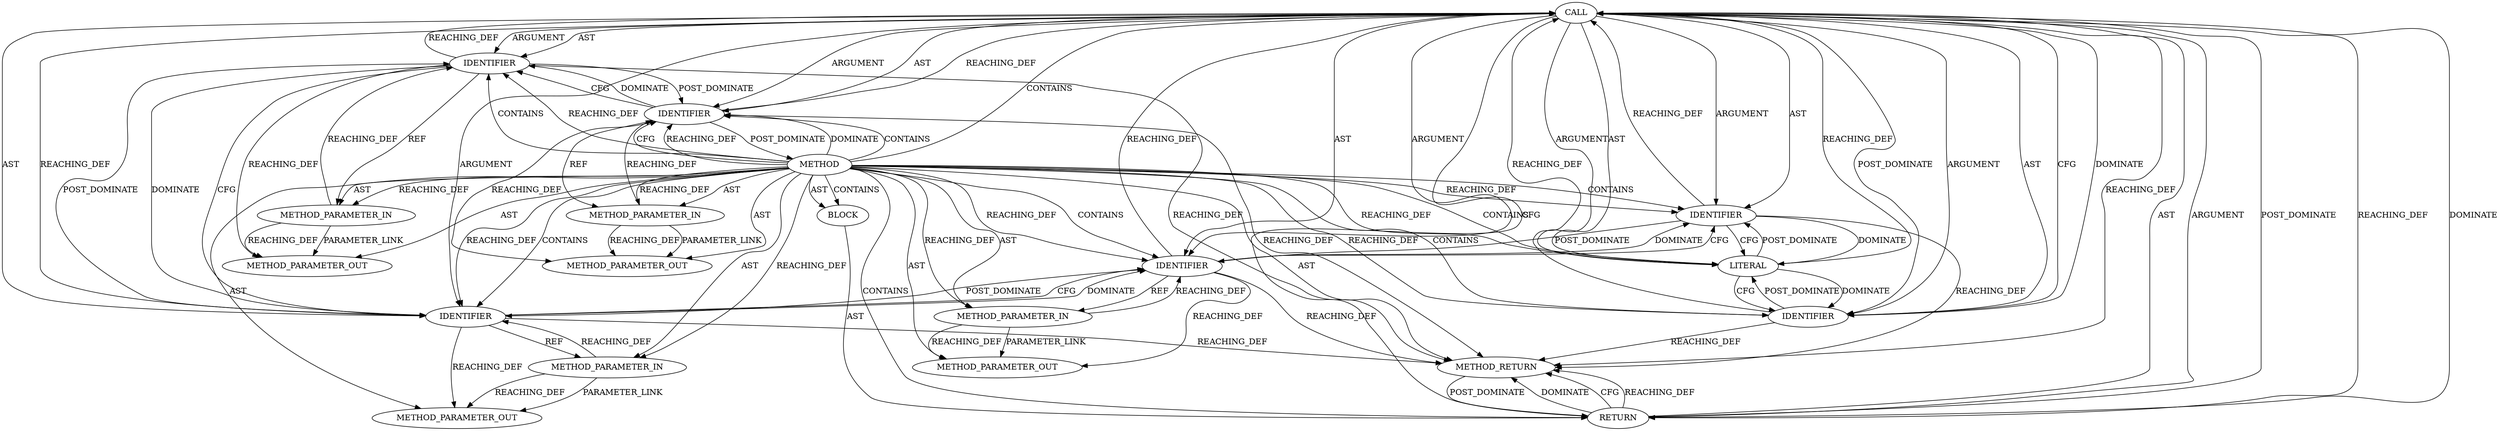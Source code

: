 digraph {
  3997 [label=CALL ORDER=1 ARGUMENT_INDEX=-1 CODE="__prepare_control(con, tag, base, ctrl_len, NULL, 0, false)" COLUMN_NUMBER=9 METHOD_FULL_NAME="__prepare_control" LINE_NUMBER=1253 TYPE_FULL_NAME="<empty>" DISPATCH_TYPE="STATIC_DISPATCH" SIGNATURE="" NAME="__prepare_control"]
  3990 [label=METHOD COLUMN_NUMBER=1 LINE_NUMBER=1250 COLUMN_NUMBER_END=1 IS_EXTERNAL=false SIGNATURE="int prepare_control (ceph_connection*,int,void*,int)" NAME="prepare_control" AST_PARENT_TYPE="TYPE_DECL" AST_PARENT_FULL_NAME="messenger_v2.c:<global>" ORDER=62 CODE="static int prepare_control(struct ceph_connection *con, int tag,
			   void *base, int ctrl_len)
{
	return __prepare_control(con, tag, base, ctrl_len, NULL, 0, false);
}" FULL_NAME="prepare_control" LINE_NUMBER_END=1254 FILENAME="messenger_v2.c"]
  3999 [label=IDENTIFIER ORDER=2 ARGUMENT_INDEX=2 CODE="tag" COLUMN_NUMBER=32 LINE_NUMBER=1253 TYPE_FULL_NAME="int" NAME="tag"]
  13131 [label=METHOD_PARAMETER_OUT ORDER=1 CODE="struct ceph_connection *con" IS_VARIADIC=false COLUMN_NUMBER=28 LINE_NUMBER=1250 TYPE_FULL_NAME="ceph_connection*" EVALUATION_STRATEGY="BY_VALUE" INDEX=1 NAME="con"]
  13134 [label=METHOD_PARAMETER_OUT ORDER=4 CODE="int ctrl_len" IS_VARIADIC=false COLUMN_NUMBER=19 LINE_NUMBER=1251 TYPE_FULL_NAME="int" EVALUATION_STRATEGY="BY_VALUE" INDEX=4 NAME="ctrl_len"]
  3994 [label=METHOD_PARAMETER_IN ORDER=4 CODE="int ctrl_len" IS_VARIADIC=false COLUMN_NUMBER=19 LINE_NUMBER=1251 TYPE_FULL_NAME="int" EVALUATION_STRATEGY="BY_VALUE" INDEX=4 NAME="ctrl_len"]
  3996 [label=RETURN ORDER=1 ARGUMENT_INDEX=-1 CODE="return __prepare_control(con, tag, base, ctrl_len, NULL, 0, false);" COLUMN_NUMBER=2 LINE_NUMBER=1253]
  4004 [label=IDENTIFIER ORDER=7 ARGUMENT_INDEX=7 CODE="false" COLUMN_NUMBER=62 LINE_NUMBER=1253 TYPE_FULL_NAME="ANY" NAME="false"]
  3993 [label=METHOD_PARAMETER_IN ORDER=3 CODE="void *base" IS_VARIADIC=false COLUMN_NUMBER=7 LINE_NUMBER=1251 TYPE_FULL_NAME="void*" EVALUATION_STRATEGY="BY_VALUE" INDEX=3 NAME="base"]
  3995 [label=BLOCK ORDER=5 ARGUMENT_INDEX=-1 CODE="{
	return __prepare_control(con, tag, base, ctrl_len, NULL, 0, false);
}" COLUMN_NUMBER=1 LINE_NUMBER=1252 TYPE_FULL_NAME="void"]
  4003 [label=LITERAL ORDER=6 ARGUMENT_INDEX=6 CODE="0" COLUMN_NUMBER=59 LINE_NUMBER=1253 TYPE_FULL_NAME="int"]
  3998 [label=IDENTIFIER ORDER=1 ARGUMENT_INDEX=1 CODE="con" COLUMN_NUMBER=27 LINE_NUMBER=1253 TYPE_FULL_NAME="ceph_connection*" NAME="con"]
  13132 [label=METHOD_PARAMETER_OUT ORDER=2 CODE="int tag" IS_VARIADIC=false COLUMN_NUMBER=57 LINE_NUMBER=1250 TYPE_FULL_NAME="int" EVALUATION_STRATEGY="BY_VALUE" INDEX=2 NAME="tag"]
  13133 [label=METHOD_PARAMETER_OUT ORDER=3 CODE="void *base" IS_VARIADIC=false COLUMN_NUMBER=7 LINE_NUMBER=1251 TYPE_FULL_NAME="void*" EVALUATION_STRATEGY="BY_VALUE" INDEX=3 NAME="base"]
  4001 [label=IDENTIFIER ORDER=4 ARGUMENT_INDEX=4 CODE="ctrl_len" COLUMN_NUMBER=43 LINE_NUMBER=1253 TYPE_FULL_NAME="int" NAME="ctrl_len"]
  4000 [label=IDENTIFIER ORDER=3 ARGUMENT_INDEX=3 CODE="base" COLUMN_NUMBER=37 LINE_NUMBER=1253 TYPE_FULL_NAME="void*" NAME="base"]
  3992 [label=METHOD_PARAMETER_IN ORDER=2 CODE="int tag" IS_VARIADIC=false COLUMN_NUMBER=57 LINE_NUMBER=1250 TYPE_FULL_NAME="int" EVALUATION_STRATEGY="BY_VALUE" INDEX=2 NAME="tag"]
  4005 [label=METHOD_RETURN ORDER=6 CODE="RET" COLUMN_NUMBER=1 LINE_NUMBER=1250 TYPE_FULL_NAME="int" EVALUATION_STRATEGY="BY_VALUE"]
  3991 [label=METHOD_PARAMETER_IN ORDER=1 CODE="struct ceph_connection *con" IS_VARIADIC=false COLUMN_NUMBER=28 LINE_NUMBER=1250 TYPE_FULL_NAME="ceph_connection*" EVALUATION_STRATEGY="BY_VALUE" INDEX=1 NAME="con"]
  4002 [label=IDENTIFIER ORDER=5 ARGUMENT_INDEX=5 CODE="NULL" COLUMN_NUMBER=53 LINE_NUMBER=1253 TYPE_FULL_NAME="ANY" NAME="NULL"]
  3990 -> 4005 [label=AST ]
  3990 -> 4003 [label=CONTAINS ]
  3999 -> 13132 [label=REACHING_DEF VARIABLE="tag"]
  4000 -> 3993 [label=REF ]
  3992 -> 3999 [label=REACHING_DEF VARIABLE="tag"]
  3990 -> 3999 [label=CONTAINS ]
  3992 -> 13132 [label=PARAMETER_LINK ]
  3990 -> 3998 [label=DOMINATE ]
  3990 -> 4004 [label=REACHING_DEF VARIABLE=""]
  4000 -> 4001 [label=CFG ]
  3999 -> 3992 [label=REF ]
  4000 -> 4001 [label=DOMINATE ]
  3990 -> 3993 [label=AST ]
  4002 -> 4003 [label=CFG ]
  3997 -> 4002 [label=ARGUMENT ]
  3997 -> 3996 [label=REACHING_DEF VARIABLE="__prepare_control(con, tag, base, ctrl_len, NULL, 0, false)"]
  3998 -> 4005 [label=REACHING_DEF VARIABLE="con"]
  3997 -> 3998 [label=ARGUMENT ]
  3990 -> 3991 [label=REACHING_DEF VARIABLE=""]
  4004 -> 4003 [label=POST_DOMINATE ]
  3997 -> 3998 [label=AST ]
  3990 -> 4002 [label=REACHING_DEF VARIABLE=""]
  3997 -> 4000 [label=ARGUMENT ]
  3990 -> 13133 [label=AST ]
  3996 -> 3997 [label=AST ]
  4002 -> 4003 [label=DOMINATE ]
  3999 -> 4005 [label=REACHING_DEF VARIABLE="tag"]
  3990 -> 3993 [label=REACHING_DEF VARIABLE=""]
  3990 -> 4002 [label=CONTAINS ]
  4001 -> 3994 [label=REF ]
  4001 -> 4000 [label=POST_DOMINATE ]
  4002 -> 4005 [label=REACHING_DEF VARIABLE="NULL"]
  3999 -> 3997 [label=REACHING_DEF VARIABLE="tag"]
  3998 -> 3999 [label=CFG ]
  4004 -> 3997 [label=CFG ]
  4001 -> 13134 [label=REACHING_DEF VARIABLE="ctrl_len"]
  4004 -> 3997 [label=DOMINATE ]
  3999 -> 3998 [label=POST_DOMINATE ]
  4003 -> 4002 [label=POST_DOMINATE ]
  3990 -> 3995 [label=CONTAINS ]
  3996 -> 4005 [label=DOMINATE ]
  3990 -> 3998 [label=CONTAINS ]
  3990 -> 4000 [label=REACHING_DEF VARIABLE=""]
  3993 -> 13133 [label=PARAMETER_LINK ]
  3990 -> 13132 [label=AST ]
  3990 -> 3994 [label=AST ]
  3997 -> 4004 [label=POST_DOMINATE ]
  3994 -> 4001 [label=REACHING_DEF VARIABLE="ctrl_len"]
  3997 -> 3996 [label=DOMINATE ]
  3997 -> 4004 [label=ARGUMENT ]
  3998 -> 3999 [label=DOMINATE ]
  3997 -> 4001 [label=AST ]
  3990 -> 13134 [label=AST ]
  3997 -> 4000 [label=AST ]
  3990 -> 3991 [label=AST ]
  3998 -> 3997 [label=REACHING_DEF VARIABLE="con"]
  4001 -> 4005 [label=REACHING_DEF VARIABLE="ctrl_len"]
  3990 -> 3999 [label=REACHING_DEF VARIABLE=""]
  3998 -> 3991 [label=REF ]
  3993 -> 4000 [label=REACHING_DEF VARIABLE="base"]
  4000 -> 4005 [label=REACHING_DEF VARIABLE="base"]
  4004 -> 3997 [label=REACHING_DEF VARIABLE="false"]
  4000 -> 3997 [label=REACHING_DEF VARIABLE="base"]
  4001 -> 3997 [label=REACHING_DEF VARIABLE="ctrl_len"]
  3998 -> 3990 [label=POST_DOMINATE ]
  3990 -> 4003 [label=REACHING_DEF VARIABLE=""]
  4001 -> 4002 [label=DOMINATE ]
  3990 -> 3998 [label=CFG ]
  4004 -> 4005 [label=REACHING_DEF VARIABLE="false"]
  3990 -> 3996 [label=CONTAINS ]
  3997 -> 4002 [label=AST ]
  4003 -> 4004 [label=CFG ]
  3997 -> 3996 [label=CFG ]
  3997 -> 4001 [label=ARGUMENT ]
  3996 -> 3997 [label=ARGUMENT ]
  3997 -> 4003 [label=ARGUMENT ]
  3991 -> 3998 [label=REACHING_DEF VARIABLE="con"]
  3990 -> 4001 [label=REACHING_DEF VARIABLE=""]
  3993 -> 13133 [label=REACHING_DEF VARIABLE="base"]
  3990 -> 3995 [label=AST ]
  3990 -> 13131 [label=AST ]
  3996 -> 3997 [label=POST_DOMINATE ]
  3997 -> 3999 [label=ARGUMENT ]
  3991 -> 13131 [label=REACHING_DEF VARIABLE="con"]
  3995 -> 3996 [label=AST ]
  3991 -> 13131 [label=PARAMETER_LINK ]
  4003 -> 4004 [label=DOMINATE ]
  3990 -> 4001 [label=CONTAINS ]
  3997 -> 4004 [label=AST ]
  3992 -> 13132 [label=REACHING_DEF VARIABLE="tag"]
  3990 -> 3994 [label=REACHING_DEF VARIABLE=""]
  3990 -> 4000 [label=CONTAINS ]
  3997 -> 4003 [label=AST ]
  3990 -> 4004 [label=CONTAINS ]
  4002 -> 4001 [label=POST_DOMINATE ]
  3998 -> 13131 [label=REACHING_DEF VARIABLE="con"]
  3990 -> 3997 [label=CONTAINS ]
  4003 -> 3997 [label=REACHING_DEF VARIABLE="0"]
  3999 -> 4000 [label=CFG ]
  4002 -> 3997 [label=REACHING_DEF VARIABLE="NULL"]
  3994 -> 13134 [label=REACHING_DEF VARIABLE="ctrl_len"]
  3994 -> 13134 [label=PARAMETER_LINK ]
  3990 -> 3998 [label=REACHING_DEF VARIABLE=""]
  3996 -> 4005 [label=CFG ]
  4000 -> 13133 [label=REACHING_DEF VARIABLE="base"]
  4005 -> 3996 [label=POST_DOMINATE ]
  3996 -> 4005 [label=REACHING_DEF VARIABLE="<RET>"]
  4001 -> 4002 [label=CFG ]
  3990 -> 3992 [label=AST ]
  3990 -> 3992 [label=REACHING_DEF VARIABLE=""]
  4000 -> 3999 [label=POST_DOMINATE ]
  3997 -> 4005 [label=REACHING_DEF VARIABLE="__prepare_control(con, tag, base, ctrl_len, NULL, 0, false)"]
  3999 -> 4000 [label=DOMINATE ]
  3997 -> 3999 [label=AST ]
}
